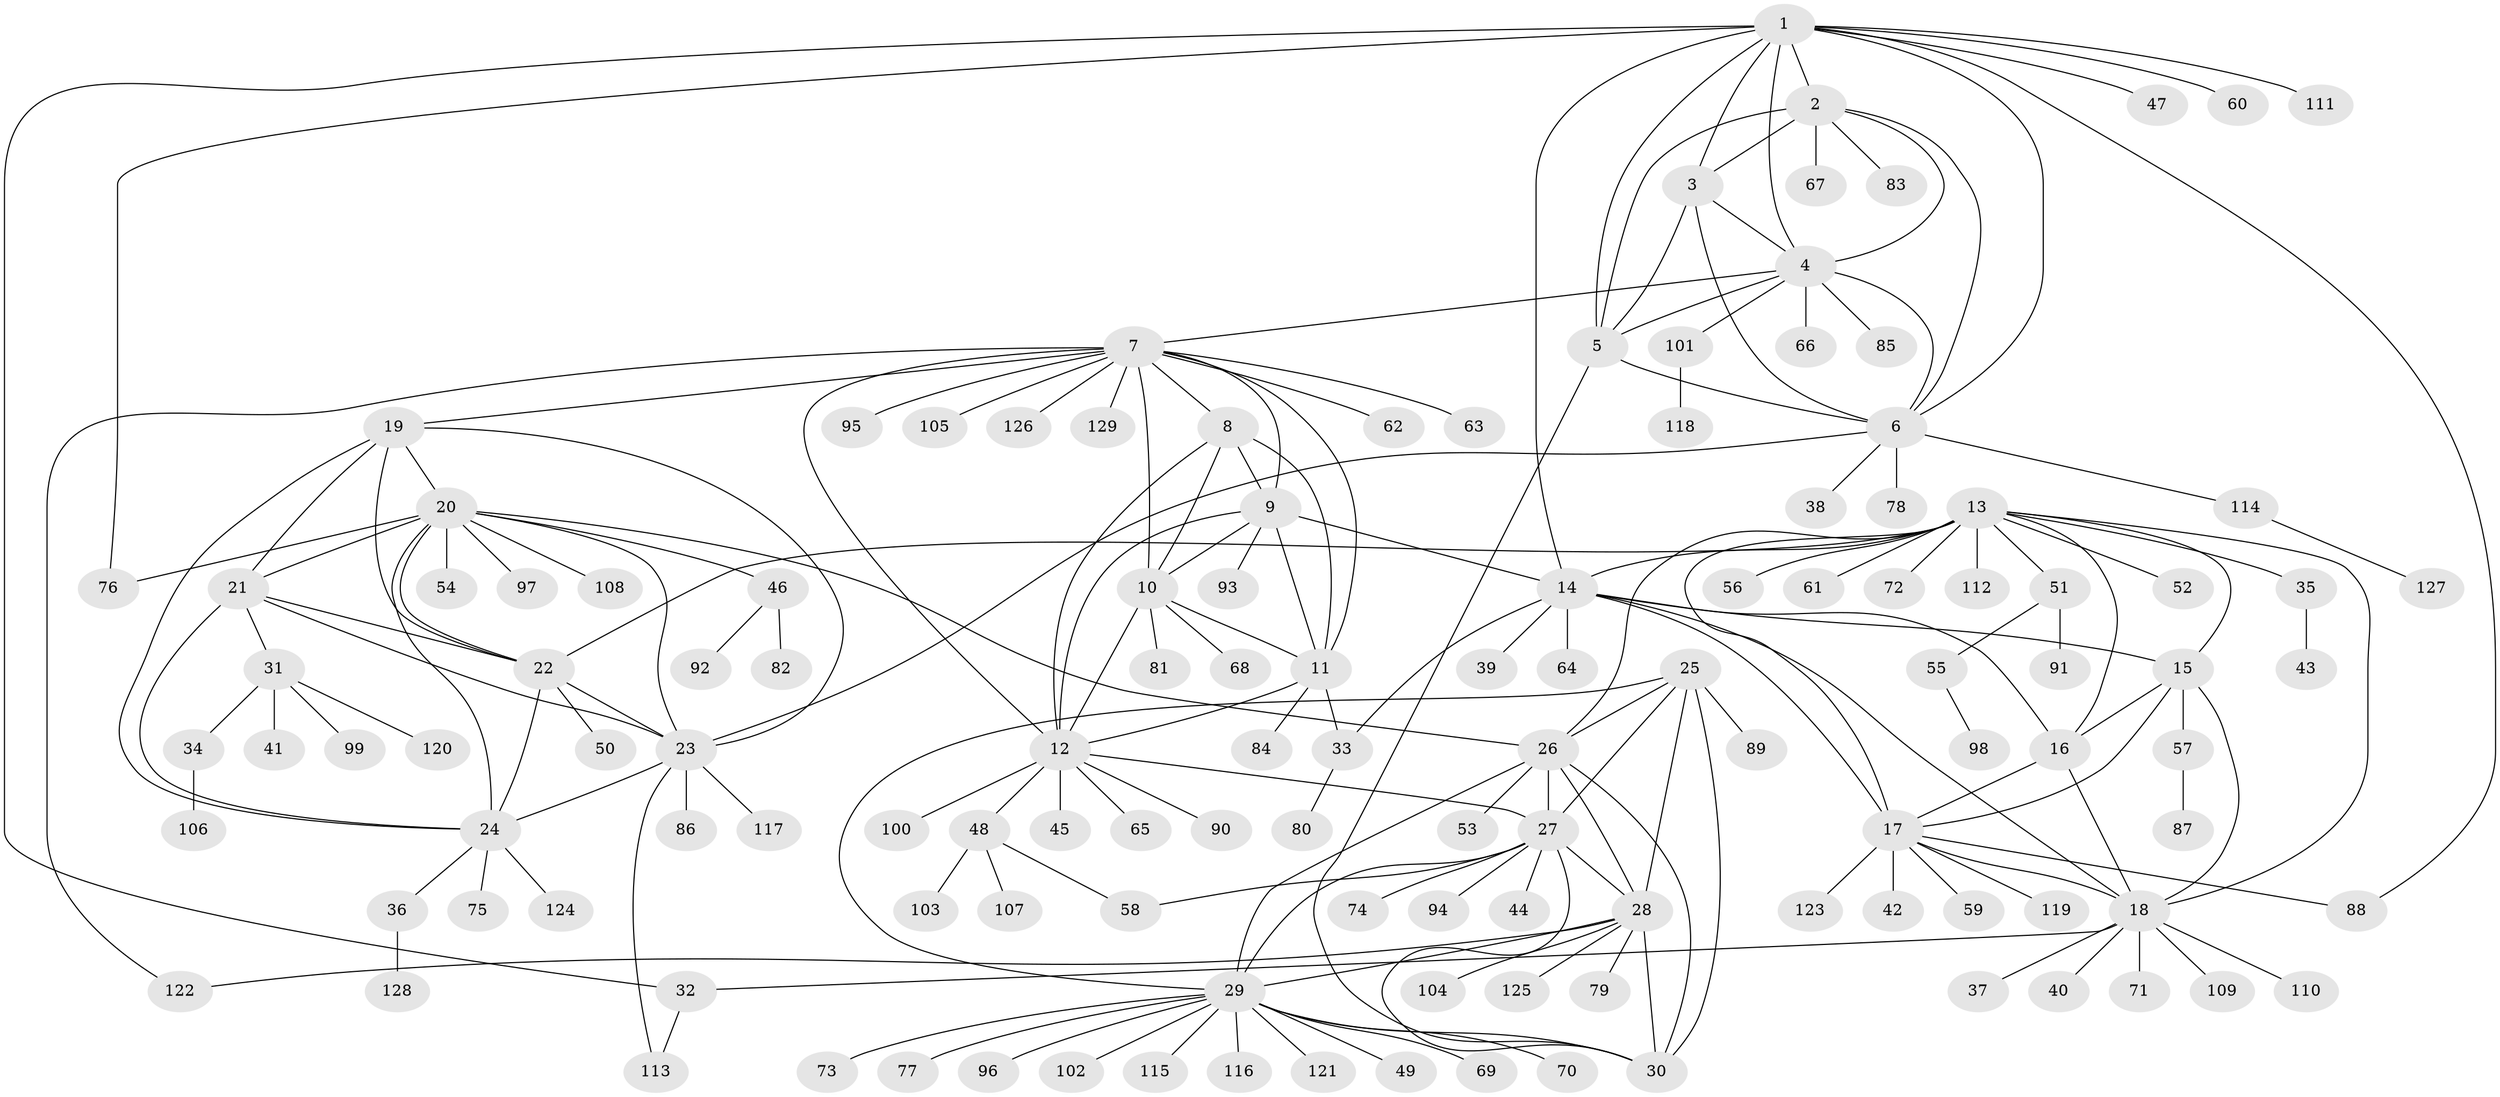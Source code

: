// Generated by graph-tools (version 1.1) at 2025/50/03/09/25 03:50:42]
// undirected, 129 vertices, 191 edges
graph export_dot {
graph [start="1"]
  node [color=gray90,style=filled];
  1;
  2;
  3;
  4;
  5;
  6;
  7;
  8;
  9;
  10;
  11;
  12;
  13;
  14;
  15;
  16;
  17;
  18;
  19;
  20;
  21;
  22;
  23;
  24;
  25;
  26;
  27;
  28;
  29;
  30;
  31;
  32;
  33;
  34;
  35;
  36;
  37;
  38;
  39;
  40;
  41;
  42;
  43;
  44;
  45;
  46;
  47;
  48;
  49;
  50;
  51;
  52;
  53;
  54;
  55;
  56;
  57;
  58;
  59;
  60;
  61;
  62;
  63;
  64;
  65;
  66;
  67;
  68;
  69;
  70;
  71;
  72;
  73;
  74;
  75;
  76;
  77;
  78;
  79;
  80;
  81;
  82;
  83;
  84;
  85;
  86;
  87;
  88;
  89;
  90;
  91;
  92;
  93;
  94;
  95;
  96;
  97;
  98;
  99;
  100;
  101;
  102;
  103;
  104;
  105;
  106;
  107;
  108;
  109;
  110;
  111;
  112;
  113;
  114;
  115;
  116;
  117;
  118;
  119;
  120;
  121;
  122;
  123;
  124;
  125;
  126;
  127;
  128;
  129;
  1 -- 2;
  1 -- 3;
  1 -- 4;
  1 -- 5;
  1 -- 6;
  1 -- 14;
  1 -- 32;
  1 -- 47;
  1 -- 60;
  1 -- 76;
  1 -- 88;
  1 -- 111;
  2 -- 3;
  2 -- 4;
  2 -- 5;
  2 -- 6;
  2 -- 67;
  2 -- 83;
  3 -- 4;
  3 -- 5;
  3 -- 6;
  4 -- 5;
  4 -- 6;
  4 -- 7;
  4 -- 66;
  4 -- 85;
  4 -- 101;
  5 -- 6;
  5 -- 30;
  6 -- 23;
  6 -- 38;
  6 -- 78;
  6 -- 114;
  7 -- 8;
  7 -- 9;
  7 -- 10;
  7 -- 11;
  7 -- 12;
  7 -- 19;
  7 -- 62;
  7 -- 63;
  7 -- 95;
  7 -- 105;
  7 -- 122;
  7 -- 126;
  7 -- 129;
  8 -- 9;
  8 -- 10;
  8 -- 11;
  8 -- 12;
  9 -- 10;
  9 -- 11;
  9 -- 12;
  9 -- 14;
  9 -- 93;
  10 -- 11;
  10 -- 12;
  10 -- 68;
  10 -- 81;
  11 -- 12;
  11 -- 33;
  11 -- 84;
  12 -- 27;
  12 -- 45;
  12 -- 48;
  12 -- 65;
  12 -- 90;
  12 -- 100;
  13 -- 14;
  13 -- 15;
  13 -- 16;
  13 -- 17;
  13 -- 18;
  13 -- 22;
  13 -- 26;
  13 -- 35;
  13 -- 51;
  13 -- 52;
  13 -- 56;
  13 -- 61;
  13 -- 72;
  13 -- 112;
  14 -- 15;
  14 -- 16;
  14 -- 17;
  14 -- 18;
  14 -- 33;
  14 -- 39;
  14 -- 64;
  15 -- 16;
  15 -- 17;
  15 -- 18;
  15 -- 57;
  16 -- 17;
  16 -- 18;
  17 -- 18;
  17 -- 42;
  17 -- 59;
  17 -- 88;
  17 -- 119;
  17 -- 123;
  18 -- 32;
  18 -- 37;
  18 -- 40;
  18 -- 71;
  18 -- 109;
  18 -- 110;
  19 -- 20;
  19 -- 21;
  19 -- 22;
  19 -- 23;
  19 -- 24;
  20 -- 21;
  20 -- 22;
  20 -- 23;
  20 -- 24;
  20 -- 26;
  20 -- 46;
  20 -- 54;
  20 -- 76;
  20 -- 97;
  20 -- 108;
  21 -- 22;
  21 -- 23;
  21 -- 24;
  21 -- 31;
  22 -- 23;
  22 -- 24;
  22 -- 50;
  23 -- 24;
  23 -- 86;
  23 -- 113;
  23 -- 117;
  24 -- 36;
  24 -- 75;
  24 -- 124;
  25 -- 26;
  25 -- 27;
  25 -- 28;
  25 -- 29;
  25 -- 30;
  25 -- 89;
  26 -- 27;
  26 -- 28;
  26 -- 29;
  26 -- 30;
  26 -- 53;
  27 -- 28;
  27 -- 29;
  27 -- 30;
  27 -- 44;
  27 -- 58;
  27 -- 74;
  27 -- 94;
  28 -- 29;
  28 -- 30;
  28 -- 79;
  28 -- 104;
  28 -- 122;
  28 -- 125;
  29 -- 30;
  29 -- 49;
  29 -- 69;
  29 -- 70;
  29 -- 73;
  29 -- 77;
  29 -- 96;
  29 -- 102;
  29 -- 115;
  29 -- 116;
  29 -- 121;
  31 -- 34;
  31 -- 41;
  31 -- 99;
  31 -- 120;
  32 -- 113;
  33 -- 80;
  34 -- 106;
  35 -- 43;
  36 -- 128;
  46 -- 82;
  46 -- 92;
  48 -- 58;
  48 -- 103;
  48 -- 107;
  51 -- 55;
  51 -- 91;
  55 -- 98;
  57 -- 87;
  101 -- 118;
  114 -- 127;
}
